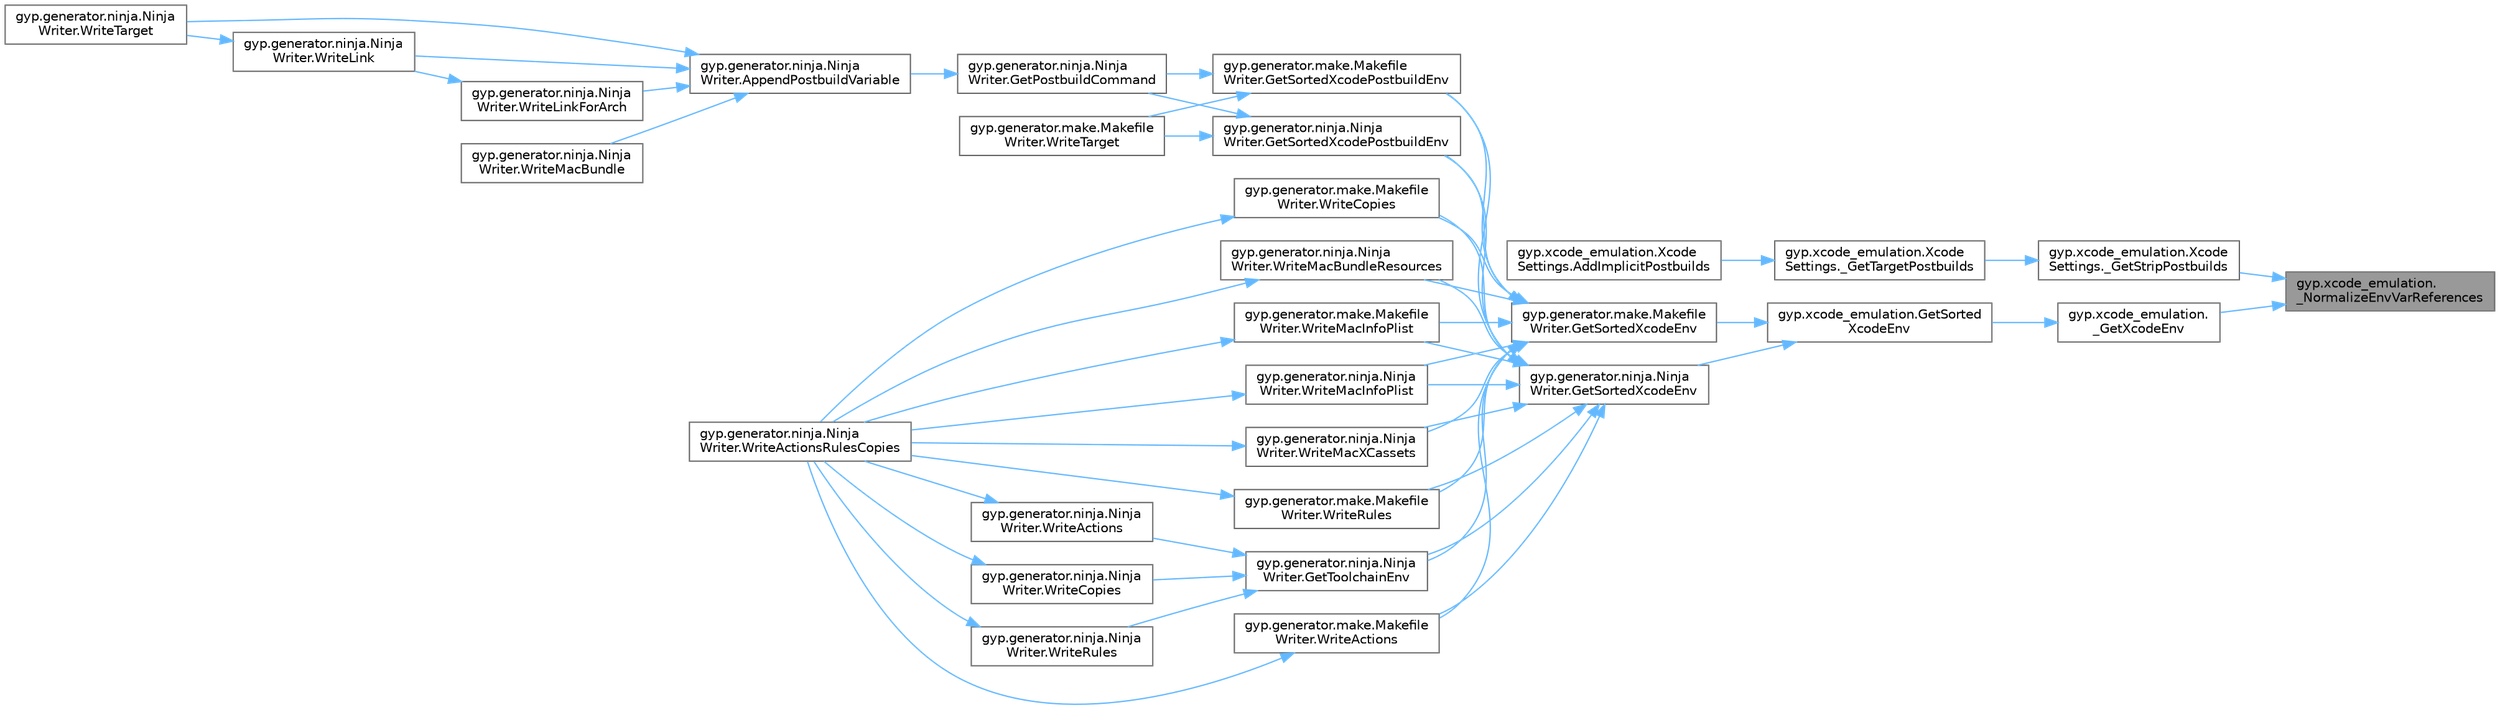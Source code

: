 digraph "gyp.xcode_emulation._NormalizeEnvVarReferences"
{
 // LATEX_PDF_SIZE
  bgcolor="transparent";
  edge [fontname=Helvetica,fontsize=10,labelfontname=Helvetica,labelfontsize=10];
  node [fontname=Helvetica,fontsize=10,shape=box,height=0.2,width=0.4];
  rankdir="RL";
  Node1 [id="Node000001",label="gyp.xcode_emulation.\l_NormalizeEnvVarReferences",height=0.2,width=0.4,color="gray40", fillcolor="grey60", style="filled", fontcolor="black",tooltip=" "];
  Node1 -> Node2 [id="edge52_Node000001_Node000002",dir="back",color="steelblue1",style="solid",tooltip=" "];
  Node2 [id="Node000002",label="gyp.xcode_emulation.Xcode\lSettings._GetStripPostbuilds",height=0.2,width=0.4,color="grey40", fillcolor="white", style="filled",URL="$classgyp_1_1xcode__emulation_1_1_xcode_settings.html#ae0f6472f3ecd4eec0a0e02881f99abbe",tooltip=" "];
  Node2 -> Node3 [id="edge53_Node000002_Node000003",dir="back",color="steelblue1",style="solid",tooltip=" "];
  Node3 [id="Node000003",label="gyp.xcode_emulation.Xcode\lSettings._GetTargetPostbuilds",height=0.2,width=0.4,color="grey40", fillcolor="white", style="filled",URL="$classgyp_1_1xcode__emulation_1_1_xcode_settings.html#ae2adf149a78702f85041ffdb15862a8a",tooltip=" "];
  Node3 -> Node4 [id="edge54_Node000003_Node000004",dir="back",color="steelblue1",style="solid",tooltip=" "];
  Node4 [id="Node000004",label="gyp.xcode_emulation.Xcode\lSettings.AddImplicitPostbuilds",height=0.2,width=0.4,color="grey40", fillcolor="white", style="filled",URL="$classgyp_1_1xcode__emulation_1_1_xcode_settings.html#a5eac786a969e48cc405655757e33f52a",tooltip=" "];
  Node1 -> Node5 [id="edge55_Node000001_Node000005",dir="back",color="steelblue1",style="solid",tooltip=" "];
  Node5 [id="Node000005",label="gyp.xcode_emulation.\l_GetXcodeEnv",height=0.2,width=0.4,color="grey40", fillcolor="white", style="filled",URL="$namespacegyp_1_1xcode__emulation.html#a20cf4bd1d1fe866a606bd37ece2706c6",tooltip=" "];
  Node5 -> Node6 [id="edge56_Node000005_Node000006",dir="back",color="steelblue1",style="solid",tooltip=" "];
  Node6 [id="Node000006",label="gyp.xcode_emulation.GetSorted\lXcodeEnv",height=0.2,width=0.4,color="grey40", fillcolor="white", style="filled",URL="$namespacegyp_1_1xcode__emulation.html#a3f249d60a699c9c6af44b754c2e3cb5d",tooltip=" "];
  Node6 -> Node7 [id="edge57_Node000006_Node000007",dir="back",color="steelblue1",style="solid",tooltip=" "];
  Node7 [id="Node000007",label="gyp.generator.make.Makefile\lWriter.GetSortedXcodeEnv",height=0.2,width=0.4,color="grey40", fillcolor="white", style="filled",URL="$classgyp_1_1generator_1_1make_1_1_makefile_writer.html#a57505798c1ee0e9f82b5e50571507891",tooltip=" "];
  Node7 -> Node8 [id="edge58_Node000007_Node000008",dir="back",color="steelblue1",style="solid",tooltip=" "];
  Node8 [id="Node000008",label="gyp.generator.make.Makefile\lWriter.GetSortedXcodePostbuildEnv",height=0.2,width=0.4,color="grey40", fillcolor="white", style="filled",URL="$classgyp_1_1generator_1_1make_1_1_makefile_writer.html#aecac22a397aa5cd5b36902ff85c48e08",tooltip=" "];
  Node8 -> Node9 [id="edge59_Node000008_Node000009",dir="back",color="steelblue1",style="solid",tooltip=" "];
  Node9 [id="Node000009",label="gyp.generator.ninja.Ninja\lWriter.GetPostbuildCommand",height=0.2,width=0.4,color="grey40", fillcolor="white", style="filled",URL="$classgyp_1_1generator_1_1ninja_1_1_ninja_writer.html#a61f36cb3f2b25269e6bb305197493047",tooltip=" "];
  Node9 -> Node10 [id="edge60_Node000009_Node000010",dir="back",color="steelblue1",style="solid",tooltip=" "];
  Node10 [id="Node000010",label="gyp.generator.ninja.Ninja\lWriter.AppendPostbuildVariable",height=0.2,width=0.4,color="grey40", fillcolor="white", style="filled",URL="$classgyp_1_1generator_1_1ninja_1_1_ninja_writer.html#ad2b1a86b1b201975f7577f352ff41aef",tooltip=" "];
  Node10 -> Node11 [id="edge61_Node000010_Node000011",dir="back",color="steelblue1",style="solid",tooltip=" "];
  Node11 [id="Node000011",label="gyp.generator.ninja.Ninja\lWriter.WriteLink",height=0.2,width=0.4,color="grey40", fillcolor="white", style="filled",URL="$classgyp_1_1generator_1_1ninja_1_1_ninja_writer.html#a8cc3761a4301bfe622e401db757937c0",tooltip=" "];
  Node11 -> Node12 [id="edge62_Node000011_Node000012",dir="back",color="steelblue1",style="solid",tooltip=" "];
  Node12 [id="Node000012",label="gyp.generator.ninja.Ninja\lWriter.WriteTarget",height=0.2,width=0.4,color="grey40", fillcolor="white", style="filled",URL="$classgyp_1_1generator_1_1ninja_1_1_ninja_writer.html#acdac1bc5e8a5c376979376aedeb1331b",tooltip=" "];
  Node10 -> Node13 [id="edge63_Node000010_Node000013",dir="back",color="steelblue1",style="solid",tooltip=" "];
  Node13 [id="Node000013",label="gyp.generator.ninja.Ninja\lWriter.WriteLinkForArch",height=0.2,width=0.4,color="grey40", fillcolor="white", style="filled",URL="$classgyp_1_1generator_1_1ninja_1_1_ninja_writer.html#af3d9d233371727340c75d2767f79799c",tooltip=" "];
  Node13 -> Node11 [id="edge64_Node000013_Node000011",dir="back",color="steelblue1",style="solid",tooltip=" "];
  Node10 -> Node14 [id="edge65_Node000010_Node000014",dir="back",color="steelblue1",style="solid",tooltip=" "];
  Node14 [id="Node000014",label="gyp.generator.ninja.Ninja\lWriter.WriteMacBundle",height=0.2,width=0.4,color="grey40", fillcolor="white", style="filled",URL="$classgyp_1_1generator_1_1ninja_1_1_ninja_writer.html#a816d7ec8367021cfe0f89f7dff53c655",tooltip=" "];
  Node10 -> Node12 [id="edge66_Node000010_Node000012",dir="back",color="steelblue1",style="solid",tooltip=" "];
  Node8 -> Node15 [id="edge67_Node000008_Node000015",dir="back",color="steelblue1",style="solid",tooltip=" "];
  Node15 [id="Node000015",label="gyp.generator.make.Makefile\lWriter.WriteTarget",height=0.2,width=0.4,color="grey40", fillcolor="white", style="filled",URL="$classgyp_1_1generator_1_1make_1_1_makefile_writer.html#a60c0e10d8c914d38a9efe5099255cb3f",tooltip=" "];
  Node7 -> Node16 [id="edge68_Node000007_Node000016",dir="back",color="steelblue1",style="solid",tooltip=" "];
  Node16 [id="Node000016",label="gyp.generator.ninja.Ninja\lWriter.GetSortedXcodePostbuildEnv",height=0.2,width=0.4,color="grey40", fillcolor="white", style="filled",URL="$classgyp_1_1generator_1_1ninja_1_1_ninja_writer.html#a2806c44b24627ecc675a2f0d9fe3328c",tooltip=" "];
  Node16 -> Node9 [id="edge69_Node000016_Node000009",dir="back",color="steelblue1",style="solid",tooltip=" "];
  Node16 -> Node15 [id="edge70_Node000016_Node000015",dir="back",color="steelblue1",style="solid",tooltip=" "];
  Node7 -> Node17 [id="edge71_Node000007_Node000017",dir="back",color="steelblue1",style="solid",tooltip=" "];
  Node17 [id="Node000017",label="gyp.generator.ninja.Ninja\lWriter.GetToolchainEnv",height=0.2,width=0.4,color="grey40", fillcolor="white", style="filled",URL="$classgyp_1_1generator_1_1ninja_1_1_ninja_writer.html#a2962b9ea2d3afea5869d18aa3361a2e2",tooltip=" "];
  Node17 -> Node18 [id="edge72_Node000017_Node000018",dir="back",color="steelblue1",style="solid",tooltip=" "];
  Node18 [id="Node000018",label="gyp.generator.ninja.Ninja\lWriter.WriteActions",height=0.2,width=0.4,color="grey40", fillcolor="white", style="filled",URL="$classgyp_1_1generator_1_1ninja_1_1_ninja_writer.html#a655dd768b80c8065f498f0775ca48906",tooltip=" "];
  Node18 -> Node19 [id="edge73_Node000018_Node000019",dir="back",color="steelblue1",style="solid",tooltip=" "];
  Node19 [id="Node000019",label="gyp.generator.ninja.Ninja\lWriter.WriteActionsRulesCopies",height=0.2,width=0.4,color="grey40", fillcolor="white", style="filled",URL="$classgyp_1_1generator_1_1ninja_1_1_ninja_writer.html#a08fe4faba472a5933b5459cf99bee1dd",tooltip=" "];
  Node17 -> Node20 [id="edge74_Node000017_Node000020",dir="back",color="steelblue1",style="solid",tooltip=" "];
  Node20 [id="Node000020",label="gyp.generator.ninja.Ninja\lWriter.WriteCopies",height=0.2,width=0.4,color="grey40", fillcolor="white", style="filled",URL="$classgyp_1_1generator_1_1ninja_1_1_ninja_writer.html#aa85c15f5a18f80d340f8b3e64df2c0a5",tooltip=" "];
  Node20 -> Node19 [id="edge75_Node000020_Node000019",dir="back",color="steelblue1",style="solid",tooltip=" "];
  Node17 -> Node21 [id="edge76_Node000017_Node000021",dir="back",color="steelblue1",style="solid",tooltip=" "];
  Node21 [id="Node000021",label="gyp.generator.ninja.Ninja\lWriter.WriteRules",height=0.2,width=0.4,color="grey40", fillcolor="white", style="filled",URL="$classgyp_1_1generator_1_1ninja_1_1_ninja_writer.html#a9c7366ceaedc2c7f42743b108656668c",tooltip=" "];
  Node21 -> Node19 [id="edge77_Node000021_Node000019",dir="back",color="steelblue1",style="solid",tooltip=" "];
  Node7 -> Node22 [id="edge78_Node000007_Node000022",dir="back",color="steelblue1",style="solid",tooltip=" "];
  Node22 [id="Node000022",label="gyp.generator.make.Makefile\lWriter.WriteActions",height=0.2,width=0.4,color="grey40", fillcolor="white", style="filled",URL="$classgyp_1_1generator_1_1make_1_1_makefile_writer.html#a87f45e4da15f7f2d31024a0650b02792",tooltip=" "];
  Node22 -> Node19 [id="edge79_Node000022_Node000019",dir="back",color="steelblue1",style="solid",tooltip=" "];
  Node7 -> Node23 [id="edge80_Node000007_Node000023",dir="back",color="steelblue1",style="solid",tooltip=" "];
  Node23 [id="Node000023",label="gyp.generator.make.Makefile\lWriter.WriteCopies",height=0.2,width=0.4,color="grey40", fillcolor="white", style="filled",URL="$classgyp_1_1generator_1_1make_1_1_makefile_writer.html#af034d9db2c14c0b6cf2d45e724c82b55",tooltip=" "];
  Node23 -> Node19 [id="edge81_Node000023_Node000019",dir="back",color="steelblue1",style="solid",tooltip=" "];
  Node7 -> Node24 [id="edge82_Node000007_Node000024",dir="back",color="steelblue1",style="solid",tooltip=" "];
  Node24 [id="Node000024",label="gyp.generator.ninja.Ninja\lWriter.WriteMacBundleResources",height=0.2,width=0.4,color="grey40", fillcolor="white", style="filled",URL="$classgyp_1_1generator_1_1ninja_1_1_ninja_writer.html#ae79938b1b1859f0f413b3ad68dcdfe9d",tooltip=" "];
  Node24 -> Node19 [id="edge83_Node000024_Node000019",dir="back",color="steelblue1",style="solid",tooltip=" "];
  Node7 -> Node25 [id="edge84_Node000007_Node000025",dir="back",color="steelblue1",style="solid",tooltip=" "];
  Node25 [id="Node000025",label="gyp.generator.make.Makefile\lWriter.WriteMacInfoPlist",height=0.2,width=0.4,color="grey40", fillcolor="white", style="filled",URL="$classgyp_1_1generator_1_1make_1_1_makefile_writer.html#ad8c5e797b53aebe7208aeb7e49f54608",tooltip=" "];
  Node25 -> Node19 [id="edge85_Node000025_Node000019",dir="back",color="steelblue1",style="solid",tooltip=" "];
  Node7 -> Node26 [id="edge86_Node000007_Node000026",dir="back",color="steelblue1",style="solid",tooltip=" "];
  Node26 [id="Node000026",label="gyp.generator.ninja.Ninja\lWriter.WriteMacInfoPlist",height=0.2,width=0.4,color="grey40", fillcolor="white", style="filled",URL="$classgyp_1_1generator_1_1ninja_1_1_ninja_writer.html#ab52416a6b9d952a205a3b1ba073f637e",tooltip=" "];
  Node26 -> Node19 [id="edge87_Node000026_Node000019",dir="back",color="steelblue1",style="solid",tooltip=" "];
  Node7 -> Node27 [id="edge88_Node000007_Node000027",dir="back",color="steelblue1",style="solid",tooltip=" "];
  Node27 [id="Node000027",label="gyp.generator.ninja.Ninja\lWriter.WriteMacXCassets",height=0.2,width=0.4,color="grey40", fillcolor="white", style="filled",URL="$classgyp_1_1generator_1_1ninja_1_1_ninja_writer.html#a01ae52c3483a1b3ff32359c6c58cfe2c",tooltip=" "];
  Node27 -> Node19 [id="edge89_Node000027_Node000019",dir="back",color="steelblue1",style="solid",tooltip=" "];
  Node7 -> Node28 [id="edge90_Node000007_Node000028",dir="back",color="steelblue1",style="solid",tooltip=" "];
  Node28 [id="Node000028",label="gyp.generator.make.Makefile\lWriter.WriteRules",height=0.2,width=0.4,color="grey40", fillcolor="white", style="filled",URL="$classgyp_1_1generator_1_1make_1_1_makefile_writer.html#ae651401a37dc9cf675f8d333a1550bf4",tooltip=" "];
  Node28 -> Node19 [id="edge91_Node000028_Node000019",dir="back",color="steelblue1",style="solid",tooltip=" "];
  Node6 -> Node29 [id="edge92_Node000006_Node000029",dir="back",color="steelblue1",style="solid",tooltip=" "];
  Node29 [id="Node000029",label="gyp.generator.ninja.Ninja\lWriter.GetSortedXcodeEnv",height=0.2,width=0.4,color="grey40", fillcolor="white", style="filled",URL="$classgyp_1_1generator_1_1ninja_1_1_ninja_writer.html#a8780da0dd0802cd4b500ea408b443d88",tooltip=" "];
  Node29 -> Node8 [id="edge93_Node000029_Node000008",dir="back",color="steelblue1",style="solid",tooltip=" "];
  Node29 -> Node16 [id="edge94_Node000029_Node000016",dir="back",color="steelblue1",style="solid",tooltip=" "];
  Node29 -> Node17 [id="edge95_Node000029_Node000017",dir="back",color="steelblue1",style="solid",tooltip=" "];
  Node29 -> Node22 [id="edge96_Node000029_Node000022",dir="back",color="steelblue1",style="solid",tooltip=" "];
  Node29 -> Node23 [id="edge97_Node000029_Node000023",dir="back",color="steelblue1",style="solid",tooltip=" "];
  Node29 -> Node24 [id="edge98_Node000029_Node000024",dir="back",color="steelblue1",style="solid",tooltip=" "];
  Node29 -> Node25 [id="edge99_Node000029_Node000025",dir="back",color="steelblue1",style="solid",tooltip=" "];
  Node29 -> Node26 [id="edge100_Node000029_Node000026",dir="back",color="steelblue1",style="solid",tooltip=" "];
  Node29 -> Node27 [id="edge101_Node000029_Node000027",dir="back",color="steelblue1",style="solid",tooltip=" "];
  Node29 -> Node28 [id="edge102_Node000029_Node000028",dir="back",color="steelblue1",style="solid",tooltip=" "];
}
